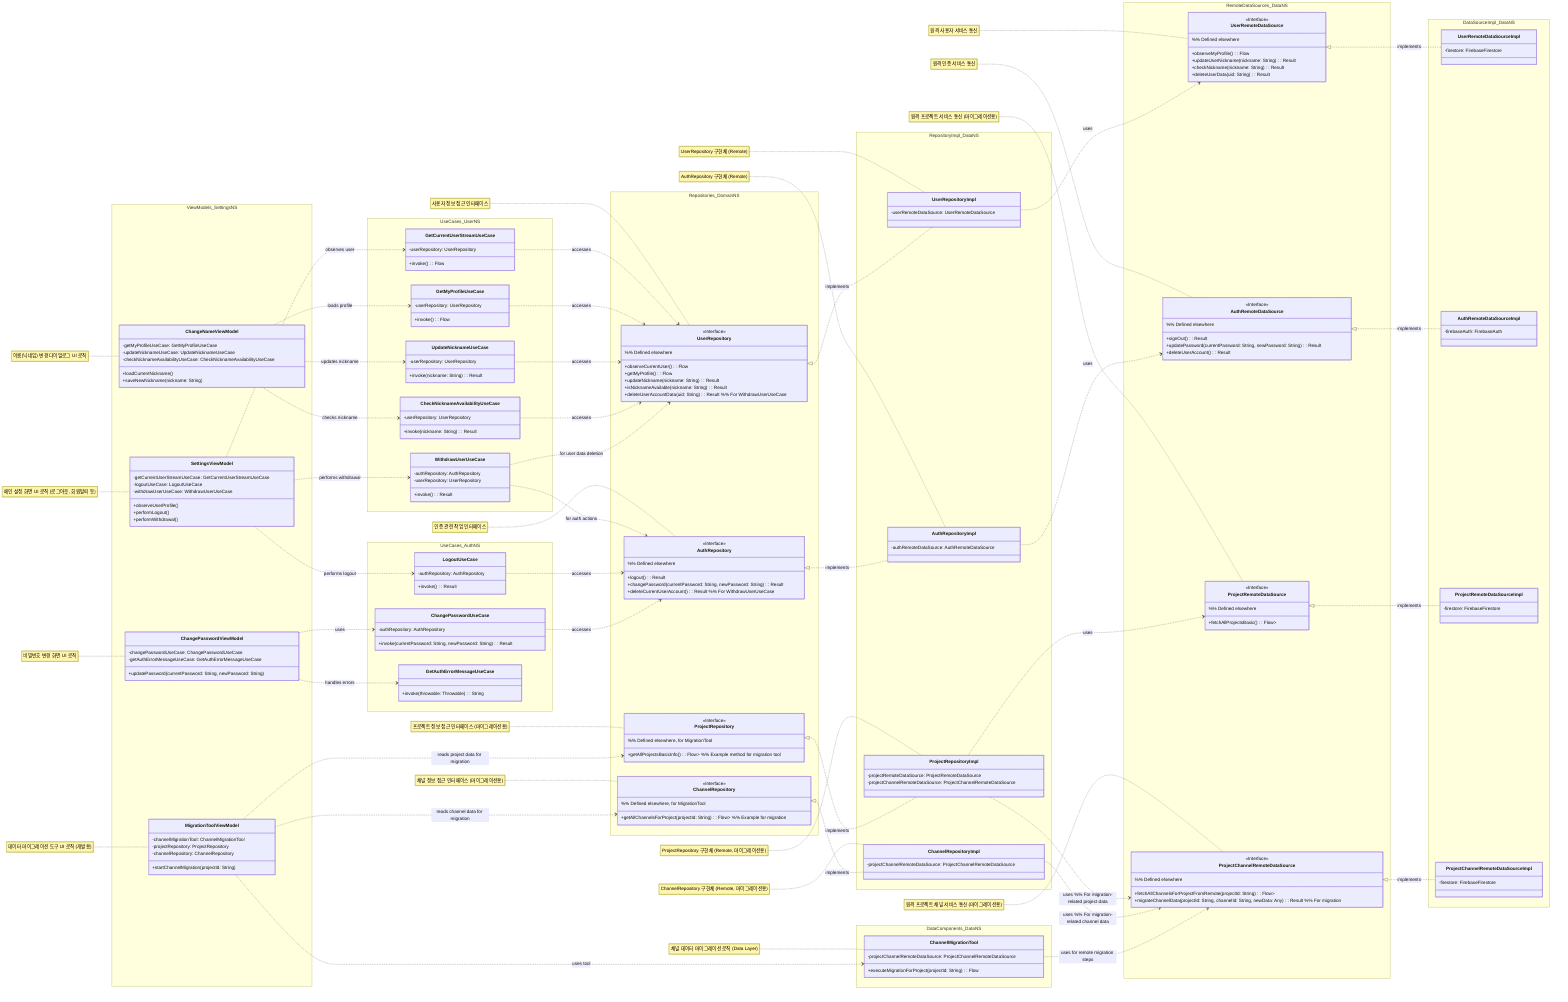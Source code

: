 classDiagram
    title Settings Feature Architecture 
    %% Layered Architecture: Feature (ViewModels) -> Domain (UseCases, Repository Interfaces) -> Data (Repository Implementations, DataSources, Components).
    %% Data Flow: External services (e.g., Firebase) are accessed by DataSource Implementations, which are abstracted by DataSource Interfaces.
    %% Repository Implementations use DataSource Interfaces and are abstracted by Repository Interfaces.
    %% UseCases consume Repository Interfaces for business logic. ViewModels use UseCases (or sometimes Data Layer Components for tools) for UI state and interactions.
    %% UI (not shown) observes ViewModels.
    %% Data Models: DTOs (e.g., UserDTO) in Data layer, Domain Models (e.g., User) in Domain/ViewModel layers.

    %% Feature Layer (ViewModels)
    subgraph Feature Layer - ViewModels
        direction LR
        namespace ViewModels_SettingsNS {
            class SettingsViewModel {
                -getCurrentUserStreamUseCase: GetCurrentUserStreamUseCase
                -logoutUseCase: LogoutUseCase
                -withdrawUserUseCase: WithdrawUserUseCase
                +observeUserProfile()
                +performLogout()
                +performWithdrawal()
            }
            class ChangePasswordViewModel {
                -changePasswordUseCase: ChangePasswordUseCase
                -getAuthErrorMessageUseCase: GetAuthErrorMessageUseCase
                +updatePassword(currentPassword: String, newPassword: String)
            }
            class ChangeNameViewModel { 
                %% Corrected from ChangNameViewModel
                -getMyProfileUseCase: GetMyProfileUseCase
                -updateNicknameUseCase: UpdateNicknameUseCase
                -checkNicknameAvailabilityUseCase: CheckNicknameAvailabilityUseCase
                +loadCurrentNickname()
                +saveNewNickname(nickname: String)
            }
            class MigrationToolViewModel {
                %% Data layer component
                -channelMigrationTool: ChannelMigrationTool 
                -projectRepository: ProjectRepository
                -channelRepository: ChannelRepository
                +startChannelMigration(projectId: String)
            }
        }
    end
    note for SettingsViewModel "메인 설정 화면 UI 로직 (로그아웃, 회원탈퇴 등)"
    note for ChangePasswordViewModel "비밀번호 변경 화면 UI 로직"
    note for ChangeNameViewModel "이름(닉네임) 변경 다이얼로그 UI 로직"
    note for MigrationToolViewModel "데이터 마이그레이션 도구 UI 로직 (개발용)"

    %% Domain Layer (UseCases & Repository Interfaces)
    subgraph Domain Layer
        direction LR
        namespace UseCases_UserNS {
            %% From other features, used here
            class GetCurrentUserStreamUseCase {
                -userRepository: UserRepository
                +invoke(): Flow<User?>
            }
            class GetMyProfileUseCase {
                -userRepository: UserRepository
                +invoke(): Flow<User>
            }
            class UpdateNicknameUseCase {
                -userRepository: UserRepository
                +invoke(nickname: String): Result<Unit>
            }
            class CheckNicknameAvailabilityUseCase {
                -userRepository: UserRepository
                +invoke(nickname: String): Result<Boolean>
            }
            class WithdrawUserUseCase {
                -authRepository: AuthRepository
                -userRepository: UserRepository
                +invoke(): Result<Unit>
            }
        }
        namespace UseCases_AuthNS {
            %% From other features, used here
            class LogoutUseCase {
                -authRepository: AuthRepository
                +invoke(): Result<Unit>
            }
            class ChangePasswordUseCase {
                -authRepository: AuthRepository
                +invoke(currentPassword: String, newPassword: String): Result<Unit>
            }
            class GetAuthErrorMessageUseCase {
                %% Error mapping
                +invoke(throwable: Throwable): String
            }
        }

        namespace Repositories_DomainNS {
            class UserRepository { %% Defined elsewhere
                <<Interface>>
                +observeCurrentUser(): Flow<User?>
                +getMyProfile(): Flow<User>
                +updateNickname(nickname: String): Result<Unit>
                +isNicknameAvailable(nickname: String): Result<Boolean>
                +deleteUserAccountData(uid: String): Result<Unit> %% For WithdrawUserUseCase
            }
            class AuthRepository { %% Defined elsewhere
                <<Interface>>
                +logout(): Result<Unit>
                +changePassword(currentPassword: String, newPassword: String): Result<Unit>
                +deleteCurrentUserAccount(): Result<Unit> %% For WithdrawUserUseCase
            }
            class ProjectRepository { %% Defined elsewhere, for MigrationTool
                <<Interface>>
                +getAllProjectsBasicInfo(): Flow<List<Project>> %% Example method for migration tool
            }
            class ChannelRepository { %% Defined elsewhere, for MigrationTool
                <<Interface>>
                +getAllChannelsForProject(projectId: String): Flow<List<Channel>> %% Example for migration
            }
        }
        note for UserRepository "사용자 정보 접근 인터페이스"
        note for AuthRepository "인증 관련 작업 인터페이스"
        note for ProjectRepository "프로젝트 정보 접근 인터페이스 (마이그레이션용)"
        note for ChannelRepository "채널 정보 접근 인터페이스 (마이그레이션용)"
    end

    %% Data Layer (Repository Impl, DataSources, Other Components - Local Excluded)
    subgraph Data Layer
        direction LR
        namespace RepositoryImpl_DataNS {
            class UserRepositoryImpl {
                %% Defined elsewhere
                -userRemoteDataSource: UserRemoteDataSource
            }
            class AuthRepositoryImpl {
                %% Defined elsewhere
                -authRemoteDataSource: AuthRemoteDataSource
            }
            class ProjectRepositoryImpl {
                %% Defined elsewhere
                -projectRemoteDataSource: ProjectRemoteDataSource
                -projectChannelRemoteDataSource: ProjectChannelRemoteDataSource
            }
            class ChannelRepositoryImpl {
                %% Defined elsewhere
                -projectChannelRemoteDataSource: ProjectChannelRemoteDataSource
            }
        }
        note for UserRepositoryImpl "UserRepository 구현체 (Remote)"
        note for AuthRepositoryImpl "AuthRepository 구현체 (Remote)"
        note for ProjectRepositoryImpl "ProjectRepository 구현체 (Remote, 마이그레이션용)"
        note for ChannelRepositoryImpl "ChannelRepository 구현체 (Remote, 마이그레이션용)"

        namespace RemoteDataSources_DataNS {
            class UserRemoteDataSource { %% Defined elsewhere
                <<Interface>>
                +observeMyProfile(): Flow<UserDTO>
                +updateUserNickname(nickname: String): Result<Unit>
                +checkNickname(nickname: String): Result<Boolean>
                +deleteUserData(uid: String): Result<Unit>
            }
            class AuthRemoteDataSource { %% Defined elsewhere
                <<Interface>>
                +signOut(): Result<Unit>
                +updatePassword(currentPassword: String, newPassword: String): Result<Unit>
                +deleteUserAccount(): Result<Unit>
            }
            class ProjectRemoteDataSource { %% Defined elsewhere
                <<Interface>>
                +fetchAllProjectsBasic(): Flow<List<ProjectDTO>>
            }
            class ProjectChannelRemoteDataSource { %% Defined elsewhere
                <<Interface>>
                +fetchAllChannelsForProjectFromRemote(projectId: String): Flow<List<ProjectChannelDTO>>
                +migrateChannelData(projectId: String, channelId: String, newData: Any): Result<Unit> %% For migration
            }
        }
        note for UserRemoteDataSource "원격 사용자 서비스 통신"
        note for AuthRemoteDataSource "원격 인증 서비스 통신"
        note for ProjectRemoteDataSource "원격 프로젝트 서비스 통신 (마이그레이션용)"
        note for ProjectChannelRemoteDataSource "원격 프로젝트 채널 서비스 통신 (마이그레이션용)"


        namespace DataSourceImpl_DataNS {
            class UserRemoteDataSourceImpl { -firestore: FirebaseFirestore } 
            %% Defined elsewhere
            class AuthRemoteDataSourceImpl { -firebaseAuth: FirebaseAuth } 
            %% Defined elsewhere
            class ProjectRemoteDataSourceImpl { -firestore: FirebaseFirestore } 
            %% Defined elsewhere
            class ProjectChannelRemoteDataSourceImpl { -firestore: FirebaseFirestore } 
            %% Defined elsewhere
        }

        namespace DataComponents_DataNS {
            class ChannelMigrationTool {
                -projectChannelRemoteDataSource: ProjectChannelRemoteDataSource
                %% -projectStructureLocalDataSource: ProjectStructureLocalDataSource (EXCLUDED)
                +executeMigrationForProject(projectId: String): Flow<String>
            }
        }
        note for ChannelMigrationTool "채널 데이터 마이그레이션 로직 (Data Layer)"
    end

    %% ===== Relationships =====
    %% ViewModel -> UseCase / Data Component
    SettingsViewModel ..> GetCurrentUserStreamUseCase : observes user
    SettingsViewModel ..> LogoutUseCase : performs logout
    SettingsViewModel ..> WithdrawUserUseCase : performs withdrawal

    ChangePasswordViewModel ..> ChangePasswordUseCase : uses
    ChangePasswordViewModel ..> GetAuthErrorMessageUseCase : handles errors

    ChangeNameViewModel ..> GetMyProfileUseCase : loads profile
    ChangeNameViewModel ..> UpdateNicknameUseCase : updates nickname
    ChangeNameViewModel ..> CheckNicknameAvailabilityUseCase : checks nickname

    MigrationToolViewModel ..> ChannelMigrationTool : uses tool
    MigrationToolViewModel ..> ProjectRepository : reads project data for migration
    MigrationToolViewModel ..> ChannelRepository : reads channel data for migration

    %% UseCase -> Repository Interface
    GetCurrentUserStreamUseCase ..> UserRepository : accesses
    GetMyProfileUseCase ..> UserRepository : accesses
    UpdateNicknameUseCase ..> UserRepository : accesses
    CheckNicknameAvailabilityUseCase ..> UserRepository : accesses
    WithdrawUserUseCase ..> AuthRepository : for auth actions
    WithdrawUserUseCase ..> UserRepository : for user data deletion
    LogoutUseCase ..> AuthRepository : accesses
    ChangePasswordUseCase ..> AuthRepository : accesses

    %% Repository Implementation -> Repository Interface
    UserRepository <|.. UserRepositoryImpl : implements
    AuthRepository <|.. AuthRepositoryImpl : implements
    ProjectRepository <|.. ProjectRepositoryImpl : implements
    ChannelRepository <|.. ChannelRepositoryImpl : implements

    %% Repository Implementation -> DataSource Interface (Remote Only)
    UserRepositoryImpl ..> UserRemoteDataSource : uses
    AuthRepositoryImpl ..> AuthRemoteDataSource : uses
    ProjectRepositoryImpl ..> ProjectRemoteDataSource : uses
    ProjectRepositoryImpl ..> ProjectChannelRemoteDataSource : uses %% For migration-related project data
    ChannelRepositoryImpl ..> ProjectChannelRemoteDataSource : uses %% For migration-related channel data

    %% DataSource Implementation -> DataSource Interface
    UserRemoteDataSource <|.. UserRemoteDataSourceImpl : implements
    AuthRemoteDataSource <|.. AuthRemoteDataSourceImpl : implements
    ProjectRemoteDataSource <|.. ProjectRemoteDataSourceImpl : implements
    ProjectChannelRemoteDataSource <|.. ProjectChannelRemoteDataSourceImpl : implements

    %% Data Component -> DataSource Interface
    ChannelMigrationTool ..> ProjectChannelRemoteDataSource : uses for remote migration steps